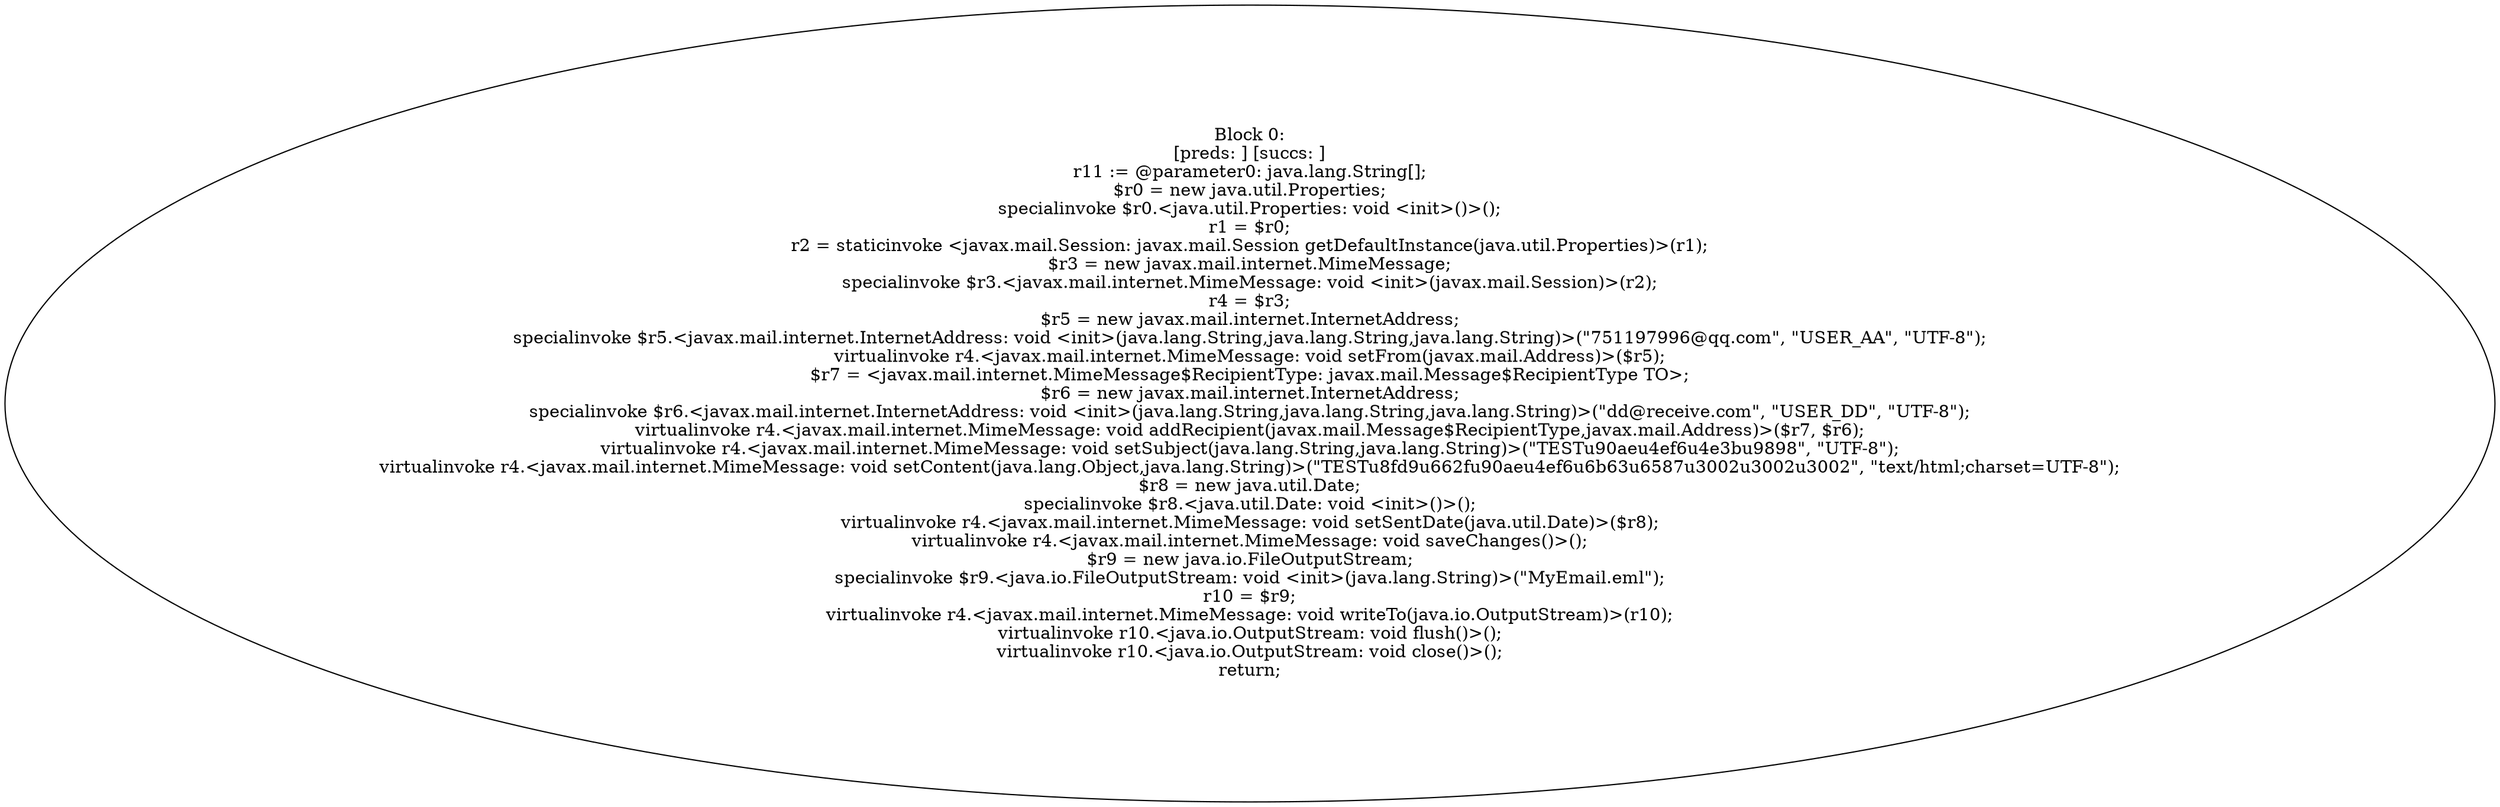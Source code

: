 digraph "unitGraph" {
    "Block 0:
[preds: ] [succs: ]
r11 := @parameter0: java.lang.String[];
$r0 = new java.util.Properties;
specialinvoke $r0.<java.util.Properties: void <init>()>();
r1 = $r0;
r2 = staticinvoke <javax.mail.Session: javax.mail.Session getDefaultInstance(java.util.Properties)>(r1);
$r3 = new javax.mail.internet.MimeMessage;
specialinvoke $r3.<javax.mail.internet.MimeMessage: void <init>(javax.mail.Session)>(r2);
r4 = $r3;
$r5 = new javax.mail.internet.InternetAddress;
specialinvoke $r5.<javax.mail.internet.InternetAddress: void <init>(java.lang.String,java.lang.String,java.lang.String)>(\"751197996@qq.com\", \"USER_AA\", \"UTF-8\");
virtualinvoke r4.<javax.mail.internet.MimeMessage: void setFrom(javax.mail.Address)>($r5);
$r7 = <javax.mail.internet.MimeMessage$RecipientType: javax.mail.Message$RecipientType TO>;
$r6 = new javax.mail.internet.InternetAddress;
specialinvoke $r6.<javax.mail.internet.InternetAddress: void <init>(java.lang.String,java.lang.String,java.lang.String)>(\"dd@receive.com\", \"USER_DD\", \"UTF-8\");
virtualinvoke r4.<javax.mail.internet.MimeMessage: void addRecipient(javax.mail.Message$RecipientType,javax.mail.Address)>($r7, $r6);
virtualinvoke r4.<javax.mail.internet.MimeMessage: void setSubject(java.lang.String,java.lang.String)>(\"TEST\u90ae\u4ef6\u4e3b\u9898\", \"UTF-8\");
virtualinvoke r4.<javax.mail.internet.MimeMessage: void setContent(java.lang.Object,java.lang.String)>(\"TEST\u8fd9\u662f\u90ae\u4ef6\u6b63\u6587\u3002\u3002\u3002\", \"text/html;charset=UTF-8\");
$r8 = new java.util.Date;
specialinvoke $r8.<java.util.Date: void <init>()>();
virtualinvoke r4.<javax.mail.internet.MimeMessage: void setSentDate(java.util.Date)>($r8);
virtualinvoke r4.<javax.mail.internet.MimeMessage: void saveChanges()>();
$r9 = new java.io.FileOutputStream;
specialinvoke $r9.<java.io.FileOutputStream: void <init>(java.lang.String)>(\"MyEmail.eml\");
r10 = $r9;
virtualinvoke r4.<javax.mail.internet.MimeMessage: void writeTo(java.io.OutputStream)>(r10);
virtualinvoke r10.<java.io.OutputStream: void flush()>();
virtualinvoke r10.<java.io.OutputStream: void close()>();
return;
"
}
